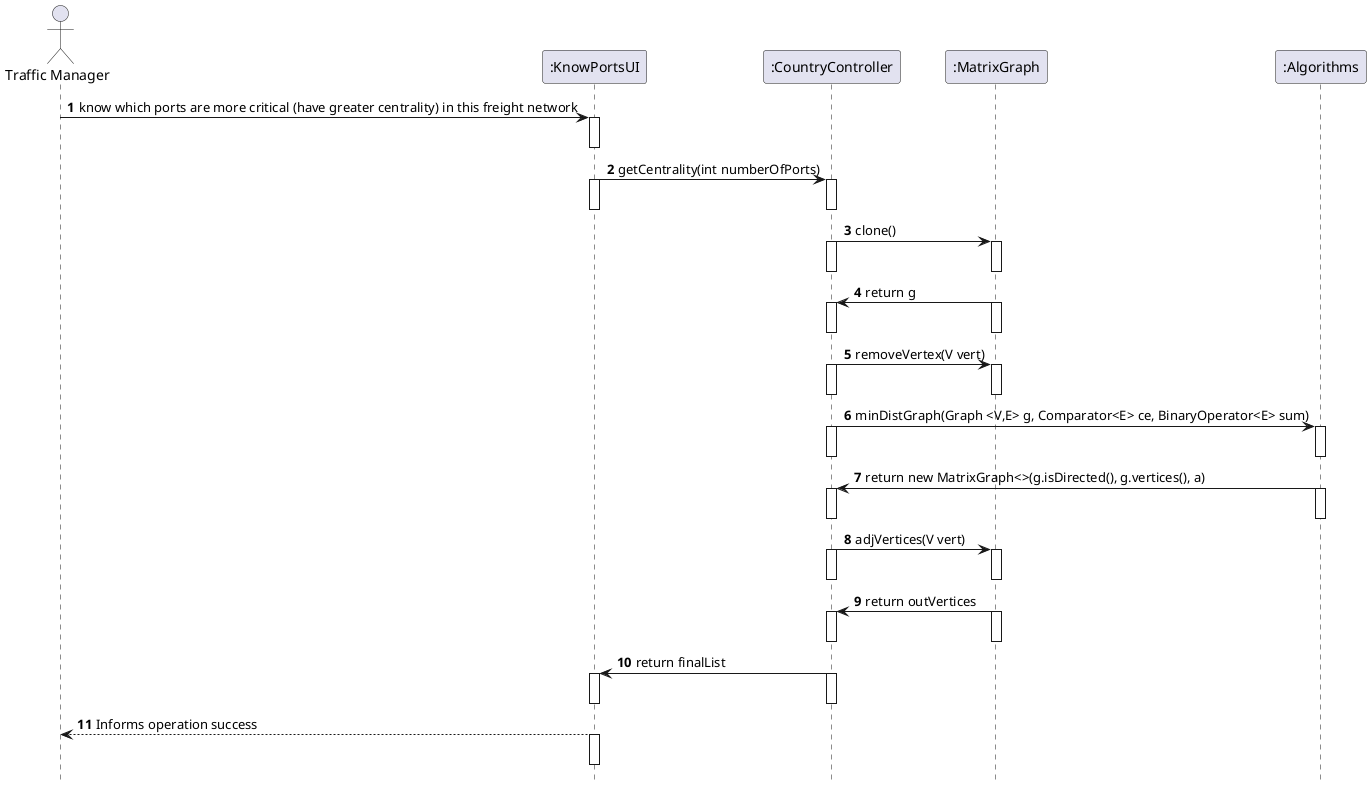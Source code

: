 @startuml
autonumber
hide footbox

actor "Traffic Manager" as TRAFFICMANAGER
participant ":KnowPortsUI" as UI
participant ":CountryController" as CTRL
participant ":MatrixGraph" as GRAPH
participant ":Algorithms" as alg


TRAFFICMANAGER -> UI : know which ports are more critical (have greater centrality) in this freight network
activate UI
deactivate UI

UI -> CTRL: getCentrality(int numberOfPorts)
activate UI
deactivate UI
activate CTRL
deactivate CTRL

CTRL -> GRAPH: clone()
activate CTRL
deactivate CTRL
activate GRAPH
deactivate GRAPH

GRAPH -> CTRL: return g
activate GRAPH
deactivate GRAPH
activate CTRL
deactivate CTRL

CTRL -> GRAPH: removeVertex(V vert)
activate CTRL
deactivate CTRL
activate GRAPH
deactivate GRAPH

CTRL -> alg: minDistGraph(Graph <V,E> g, Comparator<E> ce, BinaryOperator<E> sum)
activate CTRL
deactivate CTRL
activate alg
deactivate alg

alg -> CTRL: return new MatrixGraph<>(g.isDirected(), g.vertices(), a)
activate alg
deactivate alg
activate CTRL
deactivate CTRL

CTRL -> GRAPH:adjVertices(V vert)
activate CTRL
deactivate CTRL
activate GRAPH
deactivate GRAPH

GRAPH -> CTRL:return outVertices
activate GRAPH
deactivate GRAPH
activate CTRL
deactivate  CTRL

CTRL -> UI:return finalList
activate CTRL
deactivate CTRL
activate UI
deactivate UI













UI --> TRAFFICMANAGER: Informs operation success
activate UI
deactivate UI

@enduml